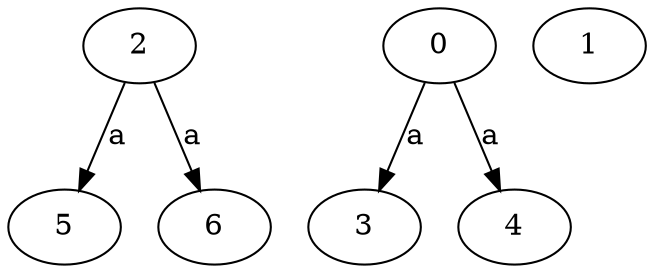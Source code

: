 strict digraph  {
2;
3;
0;
4;
5;
6;
1;
2 -> 5  [label=a];
2 -> 6  [label=a];
0 -> 3  [label=a];
0 -> 4  [label=a];
}
